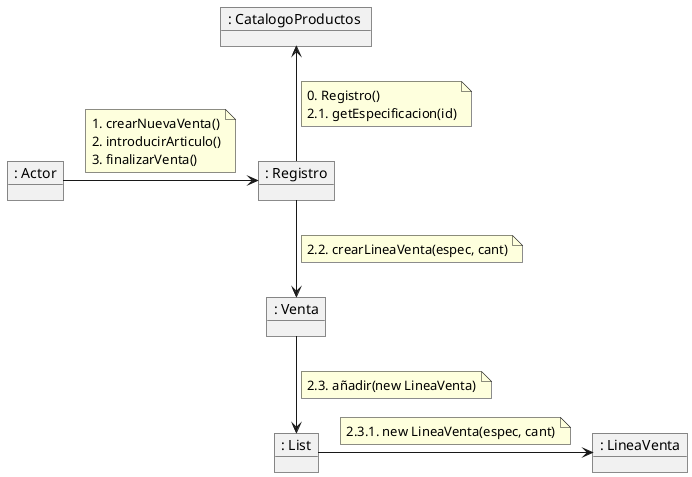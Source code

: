 @startuml
object ": Actor" as user
object ": Registro" as rgtr
object ": CatalogoProductos " as catalogo
object ": Venta" as venta

object ": List" as list
object ": LineaVenta" as linea

user -r-> rgtr

note on link
    1. crearNuevaVenta()
    2. introducirArticulo()
    3. finalizarVenta()
end note

rgtr -u-> catalogo

note on link
    0. Registro()
    2.1. getEspecificacion(id)
end note

rgtr -d-> venta
note on link
    2.2. crearLineaVenta(espec, cant)
end note

venta -d-> list
note on link
    2.3. añadir(new LineaVenta)
end note

list -r-> linea
note on link
    2.3.1. new LineaVenta(espec, cant)
end note

@enduml